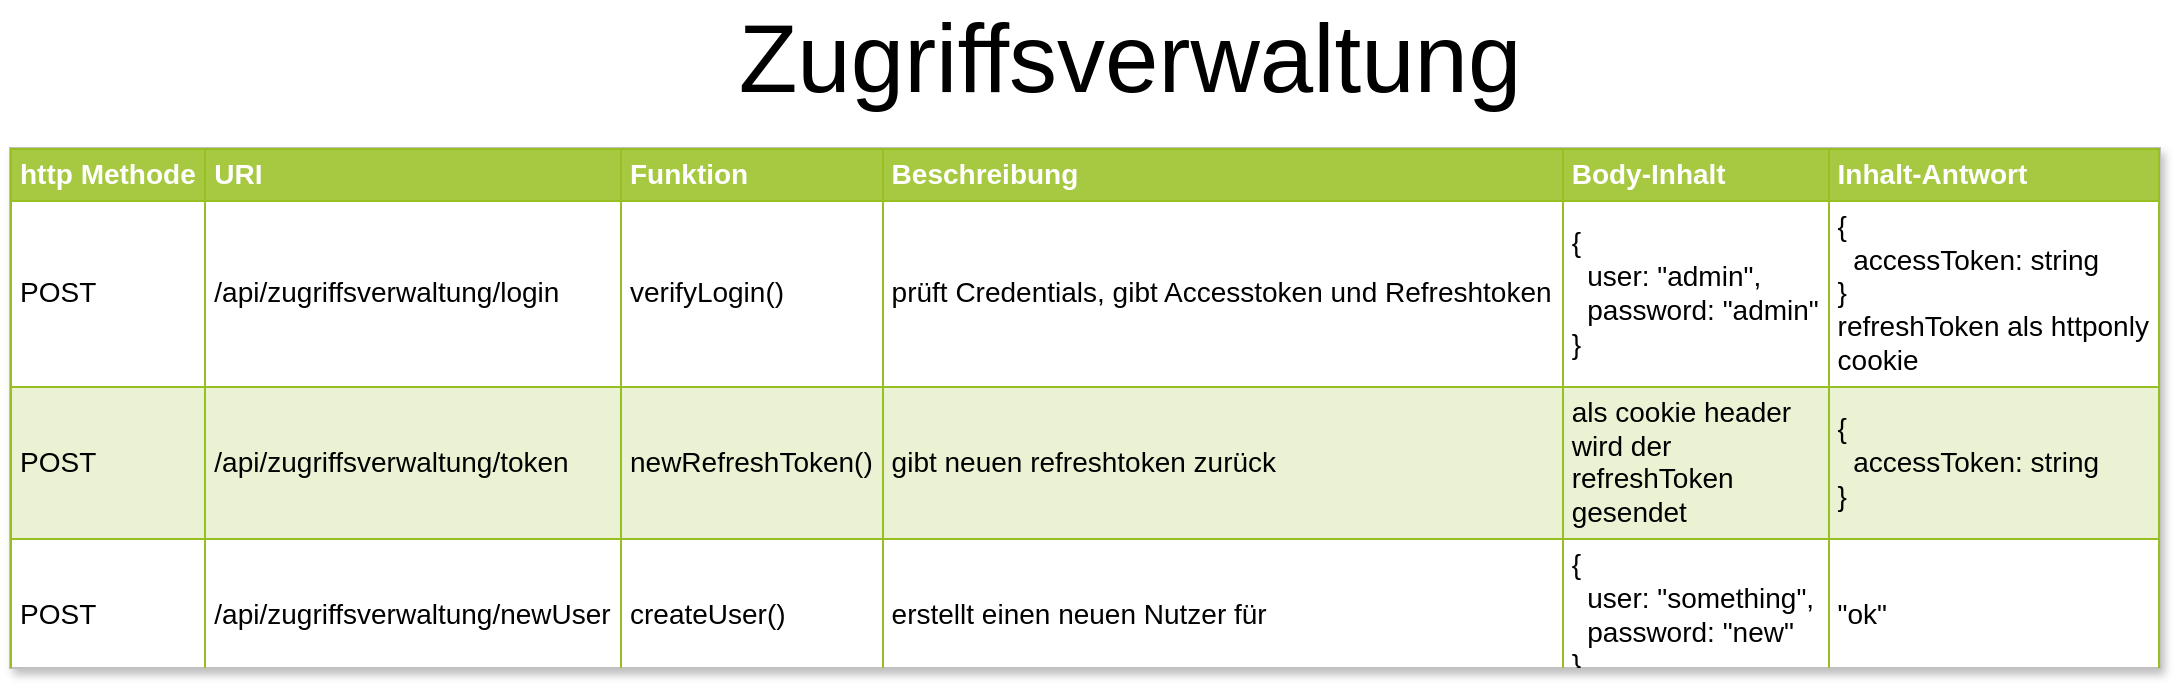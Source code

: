 <mxfile version="13.10.0" type="embed">
    <diagram name="Page-1" id="bd83a815-5ea8-2e97-e5ec-87c9f400f2fa">
        <mxGraphModel dx="844" dy="458" grid="1" gridSize="10" guides="1" tooltips="1" connect="1" arrows="1" fold="1" page="1" pageScale="1.5" pageWidth="1169" pageHeight="826" background="#ffffff" math="0" shadow="0">
            <root>
                <mxCell id="0" style=";html=1;"/>
                <mxCell id="1" style=";html=1;" parent="0"/>
                <mxCell id="1516e18e63f93b96-1" value="&lt;table style=&quot;width: 100% ; height: 100% ; border-collapse: collapse&quot; width=&quot;100%&quot; cellpadding=&quot;4&quot; border=&quot;1&quot;&gt;&lt;tbody&gt;&lt;tr style=&quot;background-color: #a7c942 ; color: #ffffff ; border: 1px solid #98bf21&quot;&gt;&lt;th&gt;http Methode&lt;/th&gt;&lt;th&gt;URI&lt;br&gt;&lt;/th&gt;&lt;th&gt;Funktion&lt;/th&gt;&lt;th&gt;Beschreibung&lt;/th&gt;&lt;td&gt;&lt;b&gt;Body-Inhalt&lt;/b&gt;&lt;br&gt;&lt;/td&gt;&lt;td&gt;&lt;b&gt;Inhalt-Antwort&lt;/b&gt;&lt;/td&gt;&lt;/tr&gt;&lt;tr style=&quot;border: 1px solid #98bf21&quot;&gt;&lt;td&gt;POST&lt;br&gt;&lt;/td&gt;&lt;td&gt;/api/zugriffsverwaltung/login&lt;br&gt;&lt;/td&gt;&lt;td&gt;verifyLogin()&lt;br&gt;&lt;/td&gt;&lt;td&gt;prüft Credentials, gibt Accesstoken und Refreshtoken&lt;br&gt;&lt;/td&gt;&lt;td&gt;{&lt;br&gt;&amp;nbsp; user: &quot;admin&quot;,&lt;br&gt;&amp;nbsp; password: &quot;admin&quot;&lt;br&gt;}&lt;br&gt;&lt;/td&gt;&lt;td&gt;{&lt;br&gt;&amp;nbsp; accessToken: string&lt;br&gt;}&lt;br&gt;refreshToken als httponly&lt;br&gt;cookie&lt;/td&gt;&lt;/tr&gt;&lt;tr style=&quot;background-color: #eaf2d3 ; border: 1px solid #98bf21&quot;&gt;&lt;td&gt;POST&lt;br&gt;&lt;/td&gt;&lt;td&gt;/api/zugriffsverwaltung/token&lt;/td&gt;&lt;td&gt;newRefreshToken()&lt;br&gt;&lt;/td&gt;&lt;td&gt;gibt neuen refreshtoken zurück&lt;br&gt;&lt;/td&gt;&lt;td&gt;als cookie header &lt;br&gt;wird der &lt;br&gt;refreshToken&lt;br&gt;gesendet&lt;/td&gt;&lt;td&gt;{&lt;br&gt;&amp;nbsp; accessToken: string&lt;br&gt;}&lt;/td&gt;&lt;/tr&gt;&lt;tr style=&quot;border: 1px solid #98bf21&quot;&gt;&lt;td&gt;POST&lt;br&gt;&lt;/td&gt;&lt;td&gt;/api/zugriffsverwaltung/newUser&lt;/td&gt;&lt;td&gt;createUser()&lt;br&gt;&lt;/td&gt;&lt;td&gt;erstellt einen neuen Nutzer für&lt;br&gt;&lt;/td&gt;&lt;td&gt;{&lt;br&gt;&amp;nbsp; user: &quot;something&quot;,&lt;br&gt;&amp;nbsp; password: &quot;new&quot;&lt;br&gt;}&lt;/td&gt;&lt;td&gt;&quot;ok&quot;&lt;/td&gt;&lt;/tr&gt;&lt;/tbody&gt;&lt;/table&gt;" style="text;html=1;strokeColor=#c0c0c0;fillColor=#ffffff;overflow=fill;rounded=0;shadow=1;fontSize=14;fontColor=#000000;" parent="1" vertex="1">
                    <mxGeometry x="180" y="270" width="1075" height="260" as="geometry"/>
                </mxCell>
                <mxCell id="fNutxt6jnyIekaHuC7iD-2" value="&lt;font style=&quot;font-size: 48px&quot;&gt;Zugriffsverwaltung&lt;/font&gt;" style="text;html=1;strokeColor=none;fillColor=none;align=center;verticalAlign=middle;whiteSpace=wrap;rounded=0;" parent="1" vertex="1">
                    <mxGeometry x="660" y="210" width="160" height="30" as="geometry"/>
                </mxCell>
            </root>
        </mxGraphModel>
    </diagram>
</mxfile>
